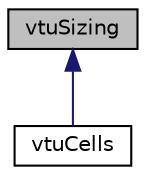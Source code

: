 digraph "vtuSizing"
{
  bgcolor="transparent";
  edge [fontname="Helvetica",fontsize="10",labelfontname="Helvetica",labelfontsize="10"];
  node [fontname="Helvetica",fontsize="10",shape=record];
  Node1 [label="vtuSizing",height=0.2,width=0.4,color="black", fillcolor="grey75", style="filled" fontcolor="black"];
  Node1 -> Node2 [dir="back",color="midnightblue",fontsize="10",style="solid",fontname="Helvetica"];
  Node2 [label="vtuCells",height=0.2,width=0.4,color="black",URL="$classFoam_1_1vtk_1_1vtuCells.html",tooltip="A deep-copy description of an OpenFOAM volume mesh in data structures suitable for VTK UnstructuredGr..."];
}
